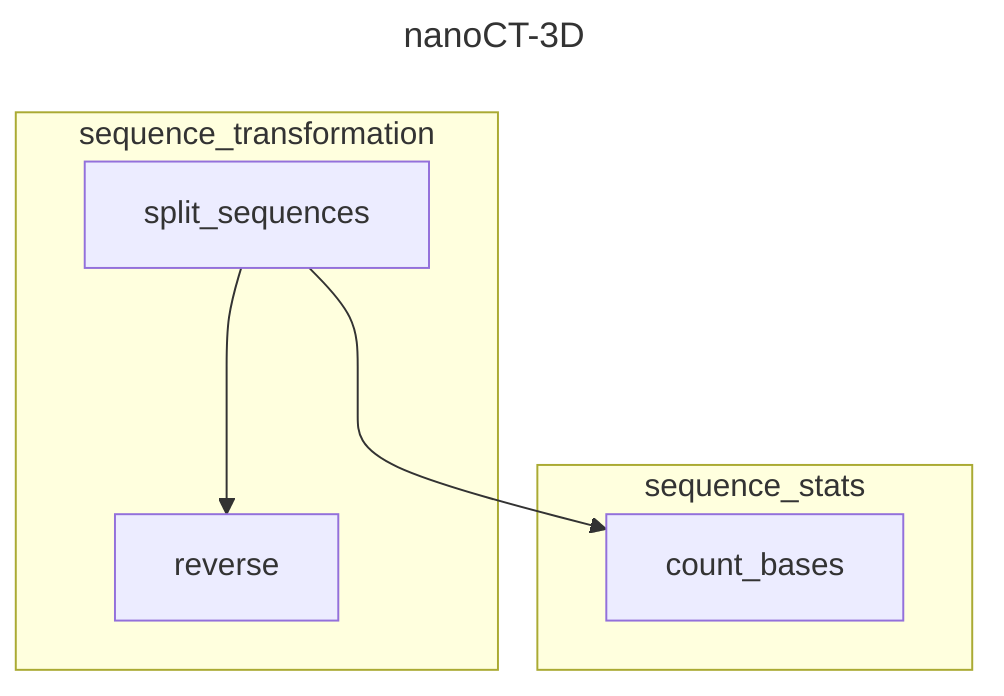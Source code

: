 ---
title: nanoCT-3D
---
graph TD
    subgraph sequence_transformation
        split_sequences:::missingoutput
        reverse:::done
    end
    subgraph sequence_stats
        count_bases:::done
    end

split_sequences ---> reverse
split_sequences ---> count_bases